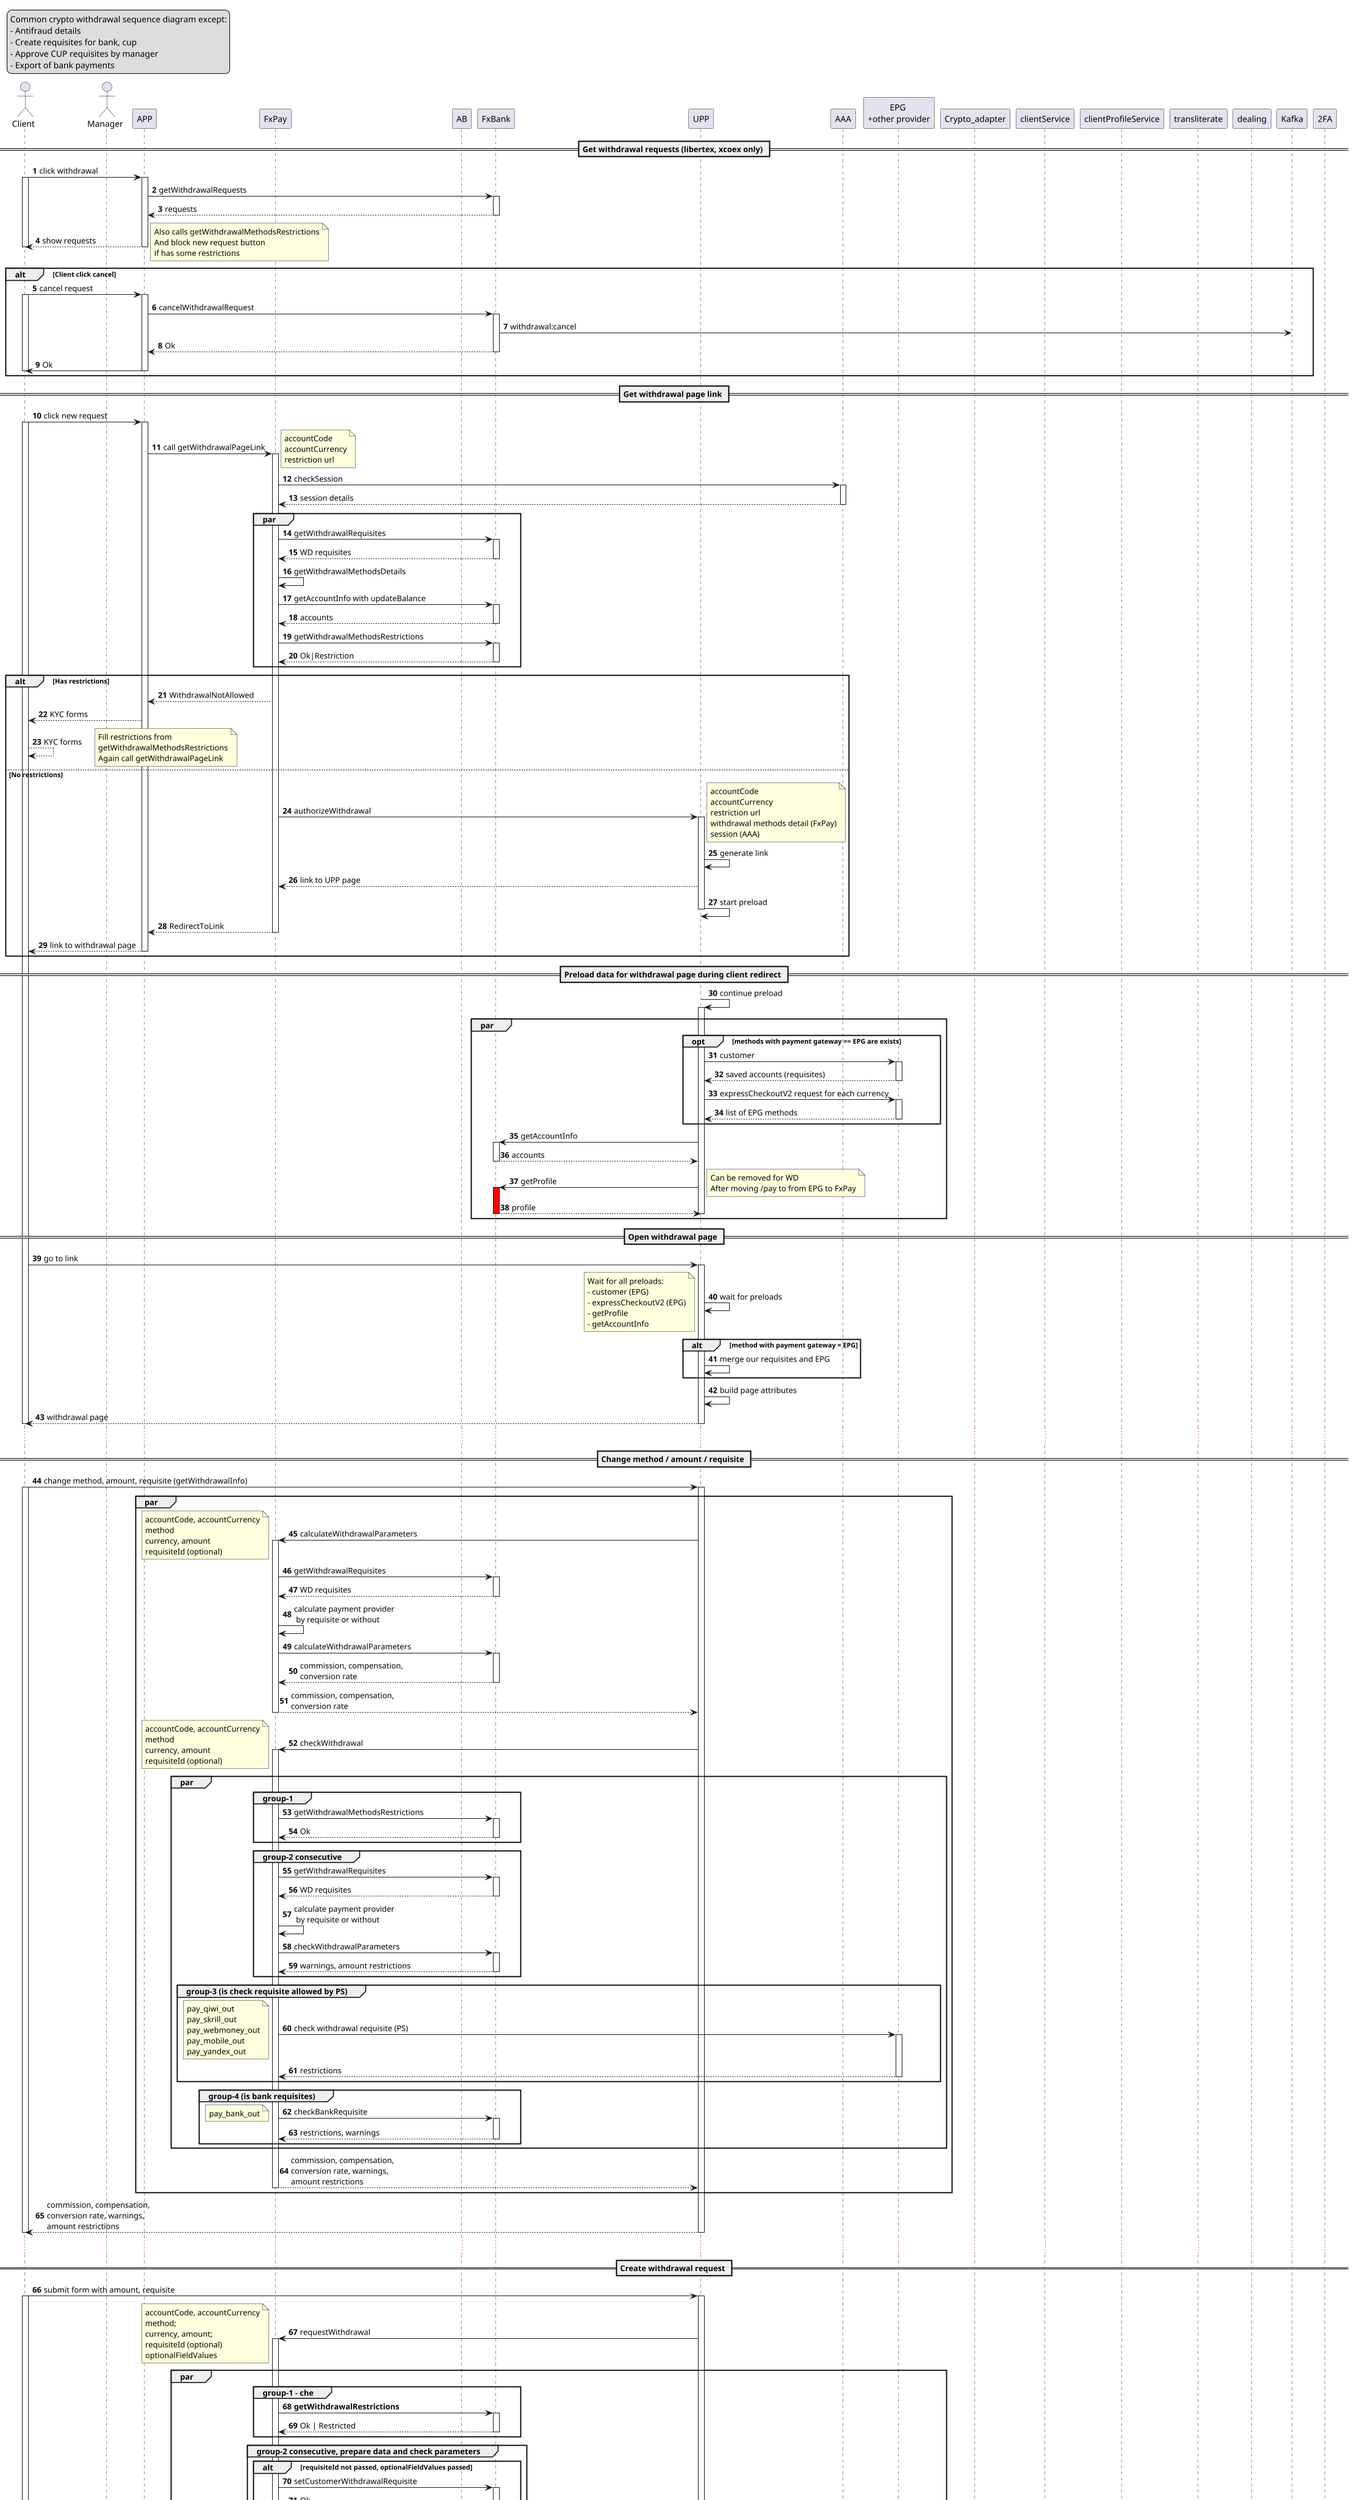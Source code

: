 @startuml withdrawal-common.jpg
scale max 8192 height
autonumber
legend top left
  Common crypto withdrawal sequence diagram except:
  - Antifraud details
  - Create requisites for bank, cup
  - Approve CUP requisites by manager
  - Export of bank payments
end legend

actor Client
actor Manager
participant APP
participant FxPay
participant AB
participant FxBank
participant UPP
participant AAA
participant PS as "EPG \n+other provider"
participant Crypto_adapter
participant clientService
participant clientProfileService
participant transliterateService as "transliterate"
participant dealing
participant Kafka

== Get withdrawal requests (libertex, xcoex only) ==
Client -> APP : click withdrawal
activate Client
activate APP
APP -> FxBank: getWithdrawalRequests
activate FxBank
FxBank --> APP : requests
deactivate FxBank
APP --> Client : show requests
note right
Also calls getWithdrawalMethodsRestrictions
And block new request button
if has some restrictions
end note
deactivate APP
deactivate Client

alt Client click cancel
Client -> APP : cancel request
activate Client
activate APP
APP -> FxBank: cancelWithdrawalRequest
activate FxBank
FxBank -> Kafka: withdrawal:cancel
FxBank --> APP : Ok
deactivate FxBank
APP -> Client: Ok
deactivate APP
deactivate Client
end

== Get withdrawal page link ==

Client -> APP : click new request
activate Client
activate APP
APP -> FxPay : call getWithdrawalPageLink
note right
    accountCode
    accountCurrency
    restriction url
end note
activate FxPay

FxPay -> AAA : checkSession
activate AAA
AAA --> FxPay : session details
deactivate AAA

par
FxPay -> FxBank : getWithdrawalRequisites
activate FxBank
FxBank --> FxPay : WD requisites
deactivate FxBank

FxPay -> FxPay : getWithdrawalMethodsDetails

FxPay -> FxBank : getAccountInfo with updateBalance
activate FxBank
FxBank --> FxPay : accounts
deactivate FxBank

FxPay -> FxBank : getWithdrawalMethodsRestrictions
activate FxBank
FxBank --> FxPay : Ok|Restriction
deactivate FxBank
end

alt Has restrictions
FxPay --> APP : WithdrawalNotAllowed
APP --> Client : KYC forms
Client --> Client : KYC forms
note right
Fill restrictions from
getWithdrawalMethodsRestrictions
Again call getWithdrawalPageLink
end note

else No restrictions
FxPay -> UPP : authorizeWithdrawal
note right
    accountCode
    accountCurrency
    restriction url
    withdrawal methods detail (FxPay)
    session (AAA)
end note
activate UPP
UPP -> UPP: generate link
UPP --> FxPay : link to UPP page
UPP -> UPP: start preload
deactivate UPP
FxPay --> APP : RedirectToLink
deactivate FxPay
APP --> Client : link to withdrawal page
deactivate APP
end



== Preload data for withdrawal page during client redirect ==

UPP -> UPP : continue preload
activate UPP
par
opt methods with payment gateway == EPG are exists
UPP -> PS : customer
activate PS
PS --> UPP : saved accounts (requisites)
deactivate PS

UPP -> PS : expressCheckoutV2 request for each currency
activate PS
PS --> UPP : list of EPG methods
deactivate PS
end

UPP -> FxBank : getAccountInfo
activate FxBank
FxBank --> UPP : accounts
deactivate FxBank

UPP -> FxBank : getProfile
note right
    Can be removed for WD
    After moving /pay to from EPG to FxPay
end note
activate FxBank #FF0000
FxBank --> UPP : profile
deactivate FxBank

deactivate UPP
end



== Open withdrawal page ==

Client -> UPP : go to link
activate UPP
UPP -> UPP : wait for preloads
note left
    Wait for all preloads:
    - customer (EPG)
    - expressCheckoutV2 (EPG)
    - getProfile
    - getAccountInfo
end note
alt method with payment gateway = EPG
UPP -> UPP : merge our requisites and EPG
end
UPP -> UPP : build page attributes
UPP --> Client : withdrawal page
deactivate UPP
deactivate Client

...
== Change method / amount / requisite ==

Client -> UPP : change method, amount, requisite (getWithdrawalInfo)
activate Client
par
activate UPP

UPP -> FxPay : calculateWithdrawalParameters
note left
accountCode, accountCurrency
method
currency, amount
requisiteId (optional)
end note
activate FxPay

FxPay -> FxBank : getWithdrawalRequisites
activate FxBank
FxBank --> FxPay : WD requisites
deactivate FxBank
FxPay -> FxPay : calculate payment provider \n by requisite or without

FxPay -> FxBank : calculateWithdrawalParameters
activate FxBank
FxBank --> FxPay : commission, compensation, \nconversion rate
deactivate FxBank
FxPay --> UPP : commission, compensation, \nconversion rate
deactivate FxPay



UPP -> FxPay : checkWithdrawal
activate FxPay

note left
accountCode, accountCurrency
method
currency, amount
requisiteId (optional)
end note

par
group group-1
    FxPay -> FxBank : getWithdrawalMethodsRestrictions
    activate FxBank
    FxBank --> FxPay : Ok
    deactivate FxBank
end
group group-2 consecutive
    FxPay -> FxBank : getWithdrawalRequisites
    activate FxBank
    FxBank --> FxPay : WD requisites
    deactivate FxBank
    FxPay -> FxPay : calculate payment provider \n by requisite or without

    FxPay -> FxBank : checkWithdrawalParameters
    activate FxBank
    FxBank --> FxPay : warnings, amount restrictions
    deactivate FxBank
end
group group-3 (is check requisite allowed by PS)
    FxPay -> PS : check withdrawal requisite (PS)
    note left
    pay_qiwi_out
    pay_skrill_out
    pay_webmoney_out
    pay_mobile_out
    pay_yandex_out
    end note
    activate PS
    PS --> FxPay : restrictions
    deactivate PS
end
group group-4 (is bank requisites)
    FxPay -> FxBank : checkBankRequisite
    note left
    pay_bank_out
    end note
    activate FxBank
    FxBank --> FxPay : restrictions, warnings
    deactivate FxBank
    end
end

FxPay --> UPP : commission, compensation, \nconversion rate, warnings, \namount restrictions
deactivate FxPay
end

UPP --> Client: commission, compensation, \nconversion rate, warnings, \namount restrictions
deactivate UPP
deactivate Client


...
== Create withdrawal request ==
Client -> UPP : submit form with amount, requisite
activate Client
activate UPP

UPP -> FxPay : requestWithdrawal
note left
accountCode, accountCurrency
method;
currency, amount;
requisiteId (optional)
optionalFieldValues
end note
activate FxPay


par
group group-1 - che
    FxPay -> FxBank : <b>getWithdrawalRestrictions</b>
    activate FxBank
    FxBank --> FxPay : Ok | Restricted
    deactivate FxBank
end
group group-2 consecutive, prepare data and check parameters
    alt requisiteId not passed, optionalFieldValues passed
        FxPay -> FxBank : setCustomerWithdrawalRequisite
        activate FxBank
        FxBank --> FxPay : Ok
        deactivate FxBank
    end
    FxPay -> FxBank : getWithdrawalRequisites
    activate FxBank
    FxBank --> FxPay : WD requisites
    deactivate FxBank
    FxPay -> FxPay : calculate payment provider \n by requisite

    FxPay -> FxBank : checkWithdrawalParameters
    activate FxBank
    FxBank --> FxPay : warnings, amount restrictions
    deactivate FxBank
end
group group-3 - check requisite allowed PS
    FxPay -> PS : check withdrawal requisite
    note left
    pay_qiwi_out
    pay_skrill_out
    pay_webmoney_out
    pay_mobile_out
    pay_yandex_out
    end note
    activate PS
    PS --> FxPay : restrictions
    deactivate PS
end
group group-4 - check bank requisites
    FxPay -> FxBank : checkBankRequisite
    note left
    pay_bank_out
    end note
    activate FxBank
    FxBank --> FxPay : restrictions, warnings
    deactivate FxBank
end
end
group interruption-1 (check 2FA is required)
       FxPay -> FxPay : getConfiguration from properties
       note right
       web-services.withdraw_api_ws.two_fa.wd.enabled=CRYP,STORM
       web-services.withdraw_api_ws.two_fa.wd.byAB=
       end note
       alt
       FxPay -> AB : determine
       activate AB
       FxPay <-- AB: bucket
       deactivate AB
       end
       FxPay -> FxPay: calculate by drools rules:
       note right
             required=true/false
             method=null/SMS_VOICE
             skipEnabled=true/false
       end note
       deactivate FxBank
   end
group interruption-2 (is redirect to PS required)
       FxPay -> FxPay : prepare redirect link and pendingActionId
       note left
       pay_moneta_out
       end note
       deactivate FxBank
   end


alt restrictions (is getWithdrawalRestrictions returns Restricted)
    FxPay --> UPP: WithdrawalNotAllowed
    deactivate FxPay
    UPP --> Client: redirect by restrictionUrl \n with continueUrl to UPP
    Client --> Client : KYC forms
    note right
    Fill restrictions from
    getWithdrawalRestrictions
    end note
    Client -> UPP: redirect by continueUrl
    UPP -> UPP : reinit http session by token
    note left
    again start with requestWithdrawal call
    end note
else redirect to 2FA
    FxPay --> UPP: 2FAConfirmationRequired, pendingActionId
    deactivate FxPay
    UPP -> 2FA: need2FAConfirmation with pendingActionId
    UPP <-- 2FA: redirectUrl
    UPP --> Client: redirect to 2FA
    Client --> Client : complete 2FA
    Client -> UPP: redirect by continueUrl to UPP \nwith pendingActionId and signature
    UPP -> FxPay : confirmPendingAction with signature
    FxPay -> FxPay: check interruptions \ncreate withdrawal request
    note left
    creating WD request described in default case
    end note
    FxPay -> UPP: InProcessing | Incomplete | RedirectToLink
else redirect to PS
    FxPay --> UPP: RedirectToLink, pendingActionId, redirectUrl
    deactivate FxPay
    UPP --> Client: redirect to PS
    Client -> PS : enter details
    activate PS
    Client <-- PS: redirect to UPP/createAccount/result with params
    Client -> UPP: /createAccount/result with provider params
    deactivate PS
    UPP -> FxPay : confirmPendingAction with provider params
    FxPay -> PS: check passed details/account
    activate PS
    FxPay <-- PS: provider details
    FxPay -> FxPay: check passed and requested details \n(amount, currency, etc)
    deactivate PS
    FxPay -> FxPay: check interruptions \ncreate withdrawal request
    note left
    creating WD request described in default case
    end note
    FxPay -> UPP: InProcessing | Incomplete
else No restrictions | No 2FA | No Redirect
    FxPay -> FxBank : createWithdrawal
    activate FxPay
    activate FxBank
    FxBank -> FxBank: create withdrawal request and transaction
    FxBank -> Kafka: withdrawal:created
    FxBank -> FxBank: Start fraud check
    FxBank --> FxPay : InProcessing | Incomplete
    deactivate FxBank
    FxPay -> UPP : InProcessing | Incomplete
    deactivate FxPay

    opt #FFAAAA status Incomplete
        UPP -> transliterateService : transliterate some fields
        activate transliterateService
        transliterateService --> UPP : result
        deactivate transliterateService

        UPP -> PS : create withdrawal request in EPG (/pay)
        activate PS
        note left
        /pay call
        should be moved to FxPy
        end note
        PS --> UPP : details of pending request
        deactivate PS
        UPP -> FxBank : updateTransaction
        activate FxBank
        FxBank --> UPP : InProcessing
        deactivate FxBank
    end
    deactivate FxPay

    UPP --> Client : InProcessing withdrawal page
    deactivate UPP
    deactivate Client
end

...
== Load result page ==
loop Waiting fraud result (30 sec) while status = InProcessing
Client -> UPP : Waiting fraud result
activate Client
activate UPP
UPP ->  FxBank: getRequestWithdrawalState
activate FxBank
FxBank --> UPP : Ok|InQuarantine|InProcessing with message
deactivate FxBank
UPP --> Client : show result page with message
deactivate Client
end


...
== Approve withdrawal request ==

alt withdraw is holded
Manager -> FxBank : get withdraw list to accept
activate Manager
activate FxBank
FxBank -> Manager
deactivate FxBank
deactivate Manager

opt is client in quarantine
Manager -> FxBank : change quarantine status
activate Manager
activate FxBank
FxBank -> Kafka : withdrawal:review
FxBank --> Manager : ok
deactivate FxBank
deactivate Manager
end

Manager -> FxBank : click accept
activate Manager
activate FxBank
FxBank -> Kafka : withdrawal:accepted
FxBank --> Manager : ok
deactivate FxBank
deactivate Manager
end

...
== Process withdrawal request ==
loop 10 tries
    FxBank -> dealing : changeBalance with operation PAYMENT_OPERATION
    activate FxBank
    activate dealing
    dealing --> FxBank : operationId and operationDate
    deactivate dealing
end
FxBank -> FxBank : set balance from dealing responce
FxBank  -> Kafka : withdrawal:send
FxBank ->> FxPay : process withdrawal transaction
deactivate FxBank
activate FxPay
note left
at the moment 1st call is synchronous
other call by queue
end note
loop 10 repeats if network error
    FxPay -> Crypto_adapter : send
    activate Crypto_adapter
    Crypto_adapter -> FxPay : Ok
    deactivate Crypto_adapter
end
FxPay --> FxBank : update withdawal status ps_fxpay_out\nsuccessed/failed/incomplete
deactivate FxPay


...
== Update operation status from PS==
alt kafka / webhook
PS -> FxPay : send new operation status
activate FxPay
else request status
FxPay -> PS: request payment status
activate PS
PS --> FxPay: payment status with details
deactivate PS
end
activate FxPay
FxPay -> FxPay : update withdrawal
FxPay --> FxBank : update withdawal status os_ps_fxpay_out\nsuccessed/failed
deactivate FxPay


...
== Status of withdrawal entity changed ==
Crypto_adapter --> FxBank : event_handler_explorer_transfer gets \ntransfer event from crypto_adapter \nand processes it
activate FxBank
FxBank -> FxBank: change status for withdraw \nsuccessed/failed/incomplete
opt if status successed/failed
FxBank -> Kafka : push event withdraw: succeeded/failed status
deactivate FxBank
end
@enduml